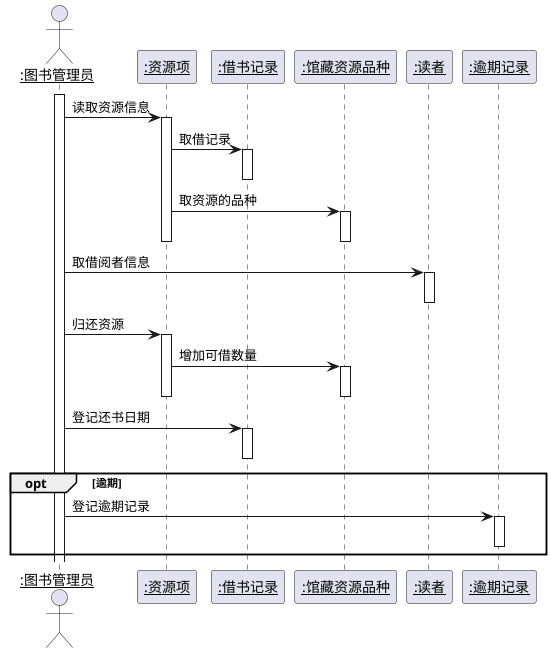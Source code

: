 @startuml
skinparam sequenceParticipant underline
actor ":图书管理员" as user
participant ":资源项" as bt
participant ":借书记录" as record
participant ":馆藏资源品种" as base
participant ":读者" as reader
participant ":逾期记录" as overrecord
activate user
user->bt:读取资源信息
activate bt
bt->record:取借记录
activate record
deactivate record
bt->base:取资源的品种
activate base
deactivate base
deactivate bt
user->reader:取借阅者信息
activate reader
deactivate reader
user->bt:归还资源
activate bt
bt->base:增加可借数量
activate base
deactivate bt
deactivate base
user->record:登记还书日期
opt 逾期
activate record
deactivate record
user->overrecord:登记逾期记录
activate overrecord
deactivate overrecord
end
@enduml